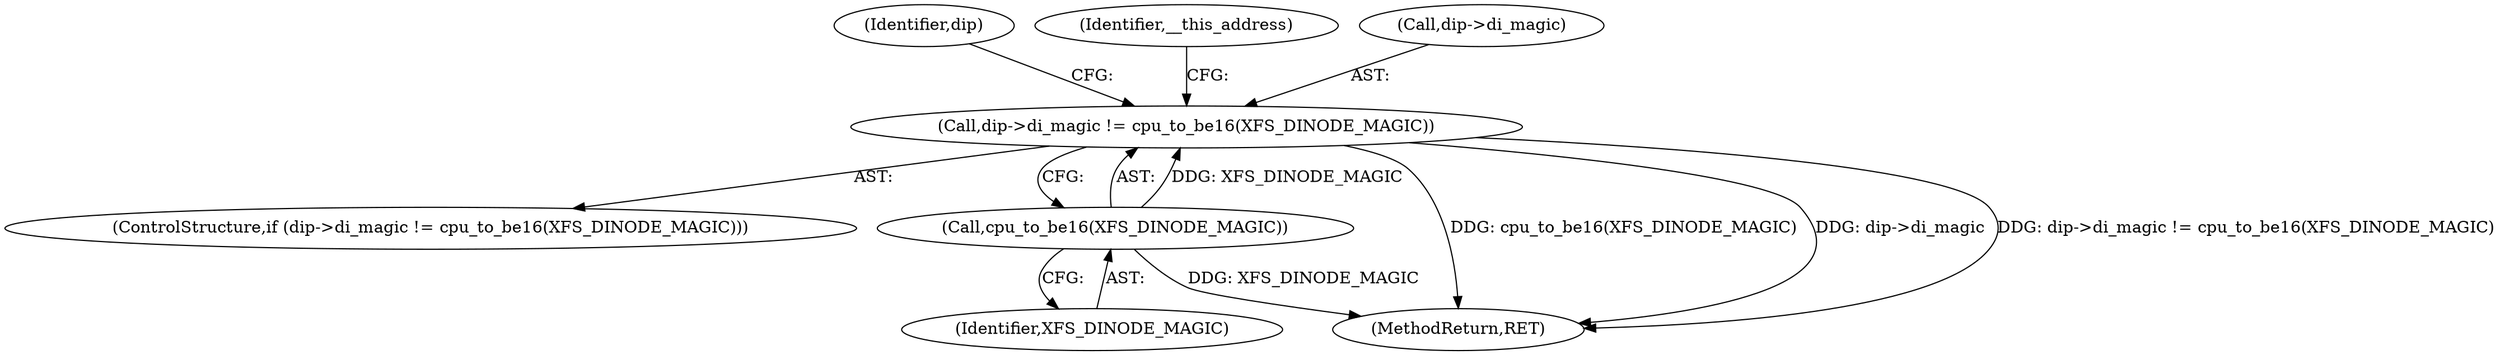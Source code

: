 digraph "0_linux_23fcb3340d033d9f081e21e6c12c2db7eaa541d3@pointer" {
"1000128" [label="(Call,dip->di_magic != cpu_to_be16(XFS_DINODE_MAGIC))"];
"1000132" [label="(Call,cpu_to_be16(XFS_DINODE_MAGIC))"];
"1000127" [label="(ControlStructure,if (dip->di_magic != cpu_to_be16(XFS_DINODE_MAGIC)))"];
"1000139" [label="(Identifier,dip)"];
"1000128" [label="(Call,dip->di_magic != cpu_to_be16(XFS_DINODE_MAGIC))"];
"1000133" [label="(Identifier,XFS_DINODE_MAGIC)"];
"1000467" [label="(MethodReturn,RET)"];
"1000132" [label="(Call,cpu_to_be16(XFS_DINODE_MAGIC))"];
"1000135" [label="(Identifier,__this_address)"];
"1000129" [label="(Call,dip->di_magic)"];
"1000128" -> "1000127"  [label="AST: "];
"1000128" -> "1000132"  [label="CFG: "];
"1000129" -> "1000128"  [label="AST: "];
"1000132" -> "1000128"  [label="AST: "];
"1000135" -> "1000128"  [label="CFG: "];
"1000139" -> "1000128"  [label="CFG: "];
"1000128" -> "1000467"  [label="DDG: cpu_to_be16(XFS_DINODE_MAGIC)"];
"1000128" -> "1000467"  [label="DDG: dip->di_magic"];
"1000128" -> "1000467"  [label="DDG: dip->di_magic != cpu_to_be16(XFS_DINODE_MAGIC)"];
"1000132" -> "1000128"  [label="DDG: XFS_DINODE_MAGIC"];
"1000132" -> "1000133"  [label="CFG: "];
"1000133" -> "1000132"  [label="AST: "];
"1000132" -> "1000467"  [label="DDG: XFS_DINODE_MAGIC"];
}
